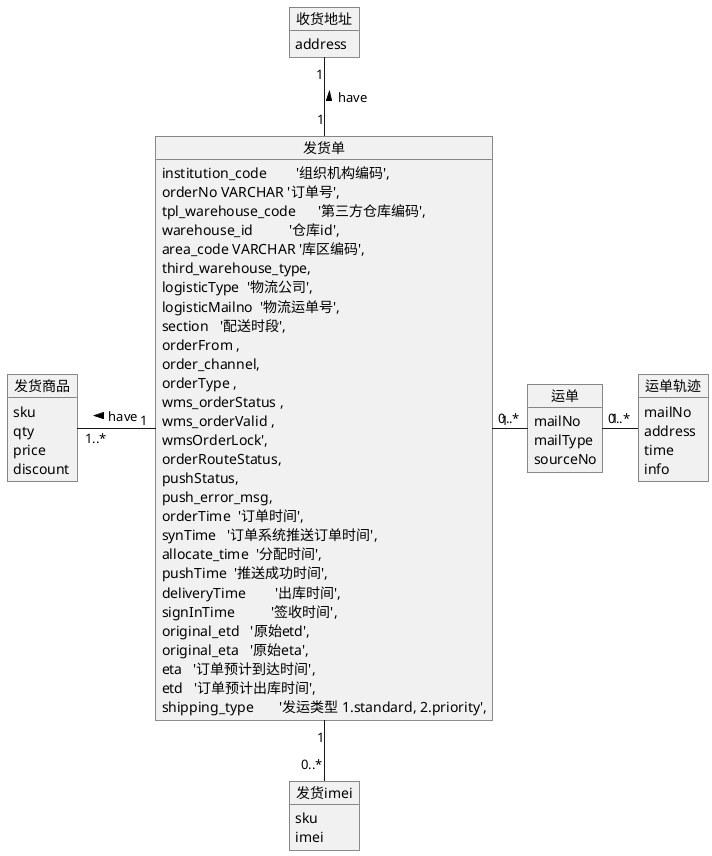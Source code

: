 @startuml
Object 发货单
Object 发货商品
Object 收货地址
Object 发货imei
Object 运单
Object 运单轨迹


发货单 "1" -up- "1" 收货地址 : have >
发货单 "1" -left- "1..*" 发货商品 : have >
发货单 "1" -down- "0..*" 发货imei
运单 "1" -right- "0..*" 运单轨迹
发货单 "1" -right- "0..*" 运单

Object 发货单{
    institution_code        '组织机构编码',
    orderNo VARCHAR '订单号',
    tpl_warehouse_code      '第三方仓库编码',
    warehouse_id          '仓库id',
    area_code VARCHAR '库区编码',
    third_warehouse_type,
    logisticType  '物流公司',
    logisticMailno  '物流运单号',
    section   '配送时段',

    orderFrom ,
    order_channel,
    orderType ,

    wms_orderStatus ,
    wms_orderValid ,
    wmsOrderLock',
    orderRouteStatus,
    pushStatus,
    push_error_msg,


    orderTime  '订单时间',
    synTime   '订单系统推送订单时间',
    allocate_time  '分配时间',
    pushTime  '推送成功时间',
    deliveryTime        '出库时间',
    signInTime          '签收时间',
    original_etd   '原始etd',
    original_eta   '原始eta',
    eta   '订单预计到达时间',
    etd   '订单预计出库时间',
    shipping_type       '发运类型 1.standard, 2.priority',
}
Object 发货商品{
    sku
    qty
    price
    discount
}
Object 收货地址{
    address
}
Object 发货imei{
    sku
    imei
}
Object 运单{
    mailNo
    mailType
    sourceNo
}
Object 运单轨迹{
    mailNo
    address
    time
    info
}
@enduml